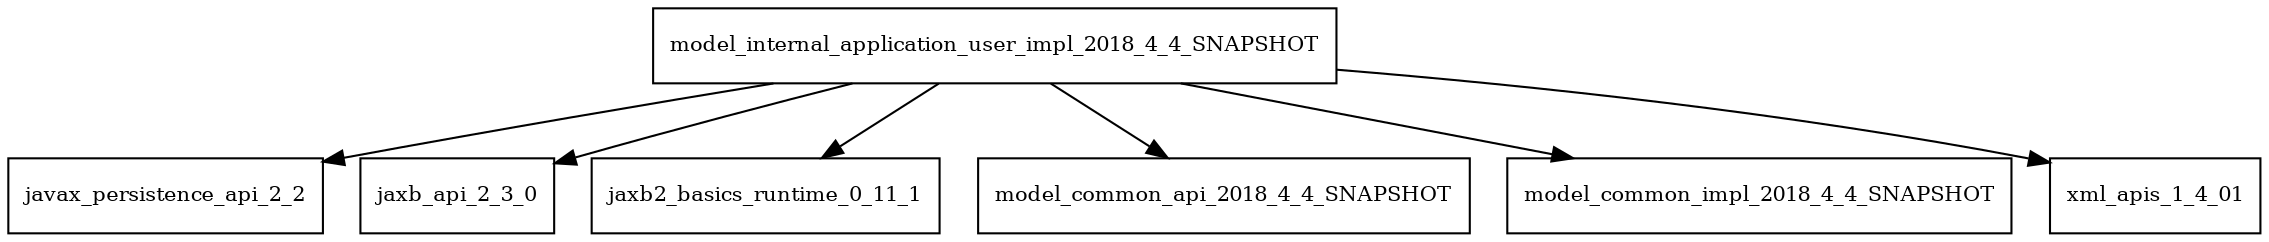 digraph model_internal_application_user_impl_2018_4_4_SNAPSHOT_dependencies {
  node [shape = box, fontsize=10.0];
  model_internal_application_user_impl_2018_4_4_SNAPSHOT -> javax_persistence_api_2_2;
  model_internal_application_user_impl_2018_4_4_SNAPSHOT -> jaxb_api_2_3_0;
  model_internal_application_user_impl_2018_4_4_SNAPSHOT -> jaxb2_basics_runtime_0_11_1;
  model_internal_application_user_impl_2018_4_4_SNAPSHOT -> model_common_api_2018_4_4_SNAPSHOT;
  model_internal_application_user_impl_2018_4_4_SNAPSHOT -> model_common_impl_2018_4_4_SNAPSHOT;
  model_internal_application_user_impl_2018_4_4_SNAPSHOT -> xml_apis_1_4_01;
}

